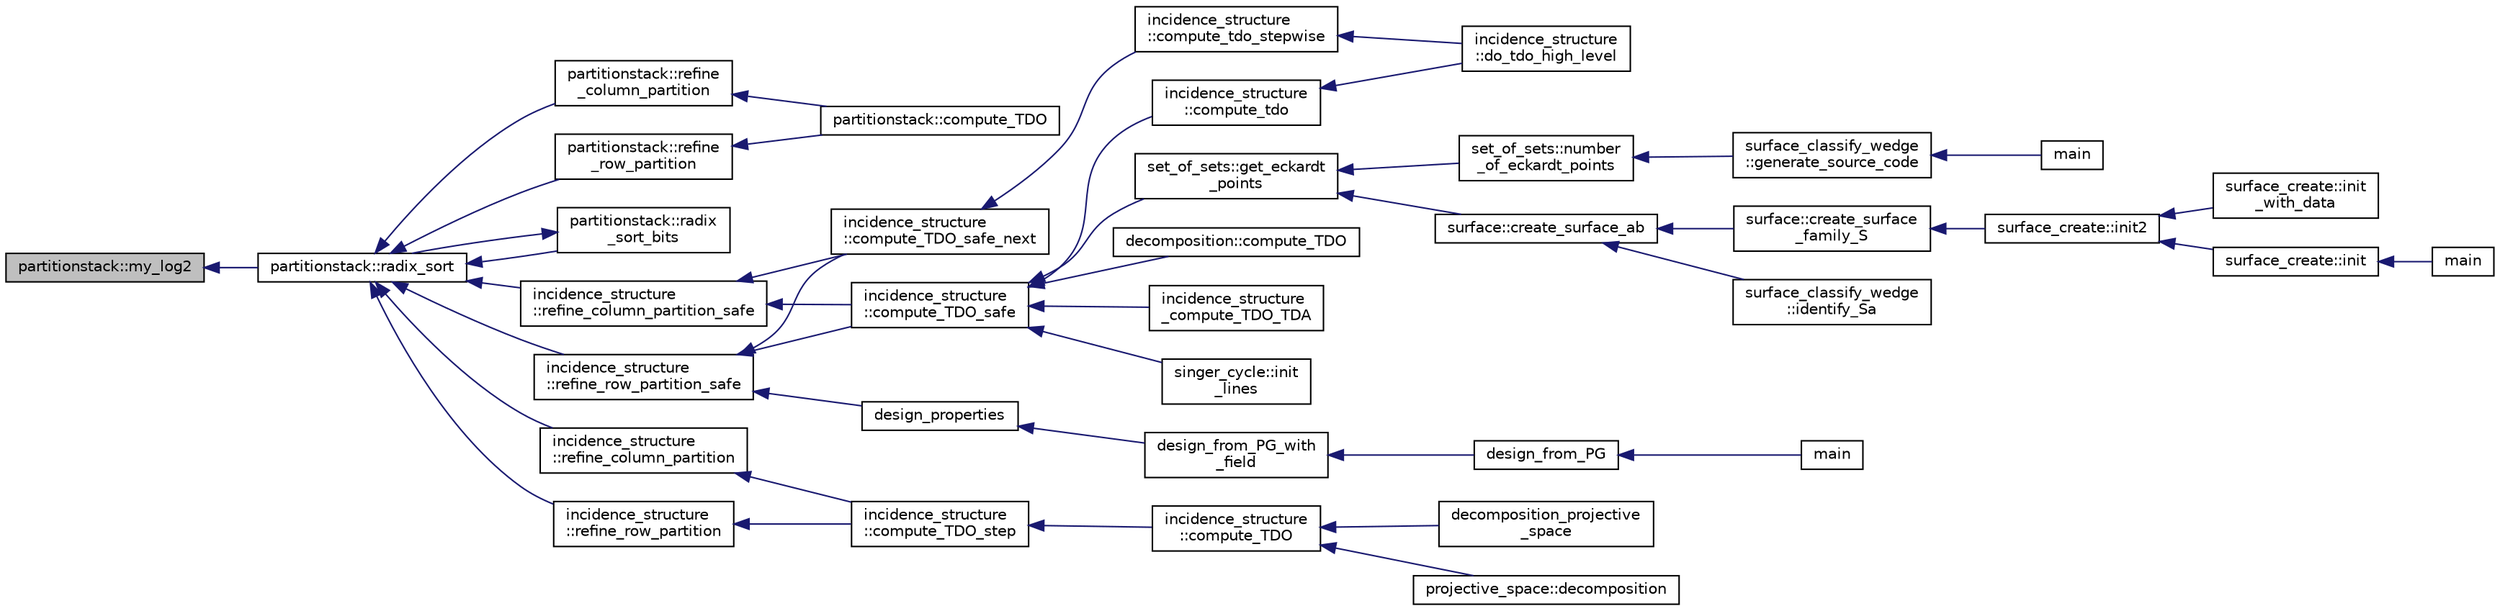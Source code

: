 digraph "partitionstack::my_log2"
{
  edge [fontname="Helvetica",fontsize="10",labelfontname="Helvetica",labelfontsize="10"];
  node [fontname="Helvetica",fontsize="10",shape=record];
  rankdir="LR";
  Node473 [label="partitionstack::my_log2",height=0.2,width=0.4,color="black", fillcolor="grey75", style="filled", fontcolor="black"];
  Node473 -> Node474 [dir="back",color="midnightblue",fontsize="10",style="solid",fontname="Helvetica"];
  Node474 [label="partitionstack::radix_sort",height=0.2,width=0.4,color="black", fillcolor="white", style="filled",URL="$d3/d87/classpartitionstack.html#a9ab564e8289467768e46fea7d6f8711e"];
  Node474 -> Node475 [dir="back",color="midnightblue",fontsize="10",style="solid",fontname="Helvetica"];
  Node475 [label="partitionstack::refine\l_column_partition",height=0.2,width=0.4,color="black", fillcolor="white", style="filled",URL="$d3/d87/classpartitionstack.html#a6a03122f333fff632293b8a4ebdd2803"];
  Node475 -> Node476 [dir="back",color="midnightblue",fontsize="10",style="solid",fontname="Helvetica"];
  Node476 [label="partitionstack::compute_TDO",height=0.2,width=0.4,color="black", fillcolor="white", style="filled",URL="$d3/d87/classpartitionstack.html#a40d83b004c2f2312d231de8bab671ebb"];
  Node474 -> Node477 [dir="back",color="midnightblue",fontsize="10",style="solid",fontname="Helvetica"];
  Node477 [label="partitionstack::refine\l_row_partition",height=0.2,width=0.4,color="black", fillcolor="white", style="filled",URL="$d3/d87/classpartitionstack.html#aa52dc8b86c34cf2455733e58e4f0e9e0"];
  Node477 -> Node476 [dir="back",color="midnightblue",fontsize="10",style="solid",fontname="Helvetica"];
  Node474 -> Node478 [dir="back",color="midnightblue",fontsize="10",style="solid",fontname="Helvetica"];
  Node478 [label="partitionstack::radix\l_sort_bits",height=0.2,width=0.4,color="black", fillcolor="white", style="filled",URL="$d3/d87/classpartitionstack.html#a378eaab913db223d678a086f372ad81d"];
  Node478 -> Node474 [dir="back",color="midnightblue",fontsize="10",style="solid",fontname="Helvetica"];
  Node474 -> Node479 [dir="back",color="midnightblue",fontsize="10",style="solid",fontname="Helvetica"];
  Node479 [label="incidence_structure\l::refine_column_partition_safe",height=0.2,width=0.4,color="black", fillcolor="white", style="filled",URL="$da/d8a/classincidence__structure.html#a958f8ddce2d53753adb1df588bf0e721"];
  Node479 -> Node480 [dir="back",color="midnightblue",fontsize="10",style="solid",fontname="Helvetica"];
  Node480 [label="incidence_structure\l::compute_TDO_safe_next",height=0.2,width=0.4,color="black", fillcolor="white", style="filled",URL="$da/d8a/classincidence__structure.html#a7c315a348fc6bed0f8642767cc9cd7d1"];
  Node480 -> Node481 [dir="back",color="midnightblue",fontsize="10",style="solid",fontname="Helvetica"];
  Node481 [label="incidence_structure\l::compute_tdo_stepwise",height=0.2,width=0.4,color="black", fillcolor="white", style="filled",URL="$da/d8a/classincidence__structure.html#a91a7039b74c96b39bcd084b02181f191"];
  Node481 -> Node482 [dir="back",color="midnightblue",fontsize="10",style="solid",fontname="Helvetica"];
  Node482 [label="incidence_structure\l::do_tdo_high_level",height=0.2,width=0.4,color="black", fillcolor="white", style="filled",URL="$da/d8a/classincidence__structure.html#a8840e820448ad980279f244a90888b77"];
  Node479 -> Node483 [dir="back",color="midnightblue",fontsize="10",style="solid",fontname="Helvetica"];
  Node483 [label="incidence_structure\l::compute_TDO_safe",height=0.2,width=0.4,color="black", fillcolor="white", style="filled",URL="$da/d8a/classincidence__structure.html#ab1409e71c4b6855e49edfd3526644202"];
  Node483 -> Node484 [dir="back",color="midnightblue",fontsize="10",style="solid",fontname="Helvetica"];
  Node484 [label="set_of_sets::get_eckardt\l_points",height=0.2,width=0.4,color="black", fillcolor="white", style="filled",URL="$da/dd6/classset__of__sets.html#af6713e71ef5a1b7cc7892d78900166c4"];
  Node484 -> Node485 [dir="back",color="midnightblue",fontsize="10",style="solid",fontname="Helvetica"];
  Node485 [label="set_of_sets::number\l_of_eckardt_points",height=0.2,width=0.4,color="black", fillcolor="white", style="filled",URL="$da/dd6/classset__of__sets.html#acf1d8689cc8ef9c4987d86c78be68302"];
  Node485 -> Node486 [dir="back",color="midnightblue",fontsize="10",style="solid",fontname="Helvetica"];
  Node486 [label="surface_classify_wedge\l::generate_source_code",height=0.2,width=0.4,color="black", fillcolor="white", style="filled",URL="$d7/d5c/classsurface__classify__wedge.html#a4cb31d5e7747571177fbdedf79631fd9"];
  Node486 -> Node487 [dir="back",color="midnightblue",fontsize="10",style="solid",fontname="Helvetica"];
  Node487 [label="main",height=0.2,width=0.4,color="black", fillcolor="white", style="filled",URL="$df/df8/surface__classify_8_c.html#a217dbf8b442f20279ea00b898af96f52"];
  Node484 -> Node488 [dir="back",color="midnightblue",fontsize="10",style="solid",fontname="Helvetica"];
  Node488 [label="surface::create_surface_ab",height=0.2,width=0.4,color="black", fillcolor="white", style="filled",URL="$d5/d88/classsurface.html#a9e0834d9fd3ea14957df1944ac40c847"];
  Node488 -> Node489 [dir="back",color="midnightblue",fontsize="10",style="solid",fontname="Helvetica"];
  Node489 [label="surface::create_surface\l_family_S",height=0.2,width=0.4,color="black", fillcolor="white", style="filled",URL="$d5/d88/classsurface.html#a820199c4eab279fad1085a308550fa8f"];
  Node489 -> Node490 [dir="back",color="midnightblue",fontsize="10",style="solid",fontname="Helvetica"];
  Node490 [label="surface_create::init2",height=0.2,width=0.4,color="black", fillcolor="white", style="filled",URL="$de/da4/classsurface__create.html#a0d600640f7dd62d5a6c36443effdab59"];
  Node490 -> Node491 [dir="back",color="midnightblue",fontsize="10",style="solid",fontname="Helvetica"];
  Node491 [label="surface_create::init\l_with_data",height=0.2,width=0.4,color="black", fillcolor="white", style="filled",URL="$de/da4/classsurface__create.html#a9226f687139676532adb1aa971fbade2"];
  Node490 -> Node492 [dir="back",color="midnightblue",fontsize="10",style="solid",fontname="Helvetica"];
  Node492 [label="surface_create::init",height=0.2,width=0.4,color="black", fillcolor="white", style="filled",URL="$de/da4/classsurface__create.html#ab0db5c12825f778e3caf8aa4da02eb06"];
  Node492 -> Node493 [dir="back",color="midnightblue",fontsize="10",style="solid",fontname="Helvetica"];
  Node493 [label="main",height=0.2,width=0.4,color="black", fillcolor="white", style="filled",URL="$d2/dfa/create__surface__main_8_c.html#a217dbf8b442f20279ea00b898af96f52"];
  Node488 -> Node494 [dir="back",color="midnightblue",fontsize="10",style="solid",fontname="Helvetica"];
  Node494 [label="surface_classify_wedge\l::identify_Sa",height=0.2,width=0.4,color="black", fillcolor="white", style="filled",URL="$d7/d5c/classsurface__classify__wedge.html#a8fdc22ea1850bd4da28ace84adb055a6"];
  Node483 -> Node495 [dir="back",color="midnightblue",fontsize="10",style="solid",fontname="Helvetica"];
  Node495 [label="decomposition::compute_TDO",height=0.2,width=0.4,color="black", fillcolor="white", style="filled",URL="$d3/d2b/classdecomposition.html#acde2ae0342c89d2ba817ecdc98813cbe"];
  Node483 -> Node496 [dir="back",color="midnightblue",fontsize="10",style="solid",fontname="Helvetica"];
  Node496 [label="incidence_structure\l::compute_tdo",height=0.2,width=0.4,color="black", fillcolor="white", style="filled",URL="$da/d8a/classincidence__structure.html#a74cfa0336bdb1b0d0eace43f330a2b0f"];
  Node496 -> Node482 [dir="back",color="midnightblue",fontsize="10",style="solid",fontname="Helvetica"];
  Node483 -> Node497 [dir="back",color="midnightblue",fontsize="10",style="solid",fontname="Helvetica"];
  Node497 [label="incidence_structure\l_compute_TDO_TDA",height=0.2,width=0.4,color="black", fillcolor="white", style="filled",URL="$df/d74/tl__geometry_8h.html#a63d0e7a207e173b92c0e560df4d8e980"];
  Node483 -> Node498 [dir="back",color="midnightblue",fontsize="10",style="solid",fontname="Helvetica"];
  Node498 [label="singer_cycle::init\l_lines",height=0.2,width=0.4,color="black", fillcolor="white", style="filled",URL="$d8/d13/classsinger__cycle.html#a817cbf613596d5db2cf5e926db8fa328"];
  Node474 -> Node499 [dir="back",color="midnightblue",fontsize="10",style="solid",fontname="Helvetica"];
  Node499 [label="incidence_structure\l::refine_row_partition_safe",height=0.2,width=0.4,color="black", fillcolor="white", style="filled",URL="$da/d8a/classincidence__structure.html#ae84b2dc0f1a0cd1f9acfadcae21e3745"];
  Node499 -> Node500 [dir="back",color="midnightblue",fontsize="10",style="solid",fontname="Helvetica"];
  Node500 [label="design_properties",height=0.2,width=0.4,color="black", fillcolor="white", style="filled",URL="$d9/dc2/apps_2combinatorics_2design_8_c.html#a7d7aac893d68b4a25d1ab91b57ae2af1"];
  Node500 -> Node501 [dir="back",color="midnightblue",fontsize="10",style="solid",fontname="Helvetica"];
  Node501 [label="design_from_PG_with\l_field",height=0.2,width=0.4,color="black", fillcolor="white", style="filled",URL="$d9/dc2/apps_2combinatorics_2design_8_c.html#a5d0ddbe05228e631bc5fc469bc9ba6dd"];
  Node501 -> Node502 [dir="back",color="midnightblue",fontsize="10",style="solid",fontname="Helvetica"];
  Node502 [label="design_from_PG",height=0.2,width=0.4,color="black", fillcolor="white", style="filled",URL="$d9/dc2/apps_2combinatorics_2design_8_c.html#aaac4564bcb168115351dacf8aefd1001"];
  Node502 -> Node503 [dir="back",color="midnightblue",fontsize="10",style="solid",fontname="Helvetica"];
  Node503 [label="main",height=0.2,width=0.4,color="black", fillcolor="white", style="filled",URL="$d9/dc2/apps_2combinatorics_2design_8_c.html#a217dbf8b442f20279ea00b898af96f52"];
  Node499 -> Node480 [dir="back",color="midnightblue",fontsize="10",style="solid",fontname="Helvetica"];
  Node499 -> Node483 [dir="back",color="midnightblue",fontsize="10",style="solid",fontname="Helvetica"];
  Node474 -> Node504 [dir="back",color="midnightblue",fontsize="10",style="solid",fontname="Helvetica"];
  Node504 [label="incidence_structure\l::refine_column_partition",height=0.2,width=0.4,color="black", fillcolor="white", style="filled",URL="$da/d8a/classincidence__structure.html#ac262f307c1531d67496129dc7890cda4"];
  Node504 -> Node505 [dir="back",color="midnightblue",fontsize="10",style="solid",fontname="Helvetica"];
  Node505 [label="incidence_structure\l::compute_TDO_step",height=0.2,width=0.4,color="black", fillcolor="white", style="filled",URL="$da/d8a/classincidence__structure.html#a6175accaa64033df34d722c594a8b827"];
  Node505 -> Node506 [dir="back",color="midnightblue",fontsize="10",style="solid",fontname="Helvetica"];
  Node506 [label="incidence_structure\l::compute_TDO",height=0.2,width=0.4,color="black", fillcolor="white", style="filled",URL="$da/d8a/classincidence__structure.html#a617e41f176be4a8d522036666342f65e"];
  Node506 -> Node507 [dir="back",color="midnightblue",fontsize="10",style="solid",fontname="Helvetica"];
  Node507 [label="decomposition_projective\l_space",height=0.2,width=0.4,color="black", fillcolor="white", style="filled",URL="$df/d74/tl__geometry_8h.html#a82c6b40b3138e3e5bae2299d49680ac1"];
  Node506 -> Node508 [dir="back",color="midnightblue",fontsize="10",style="solid",fontname="Helvetica"];
  Node508 [label="projective_space::decomposition",height=0.2,width=0.4,color="black", fillcolor="white", style="filled",URL="$d2/d17/classprojective__space.html#ae060ee525e7a974bce04d78be7f6dd51"];
  Node474 -> Node509 [dir="back",color="midnightblue",fontsize="10",style="solid",fontname="Helvetica"];
  Node509 [label="incidence_structure\l::refine_row_partition",height=0.2,width=0.4,color="black", fillcolor="white", style="filled",URL="$da/d8a/classincidence__structure.html#a6e1419be9f59e69fd83b44e6b11905ea"];
  Node509 -> Node505 [dir="back",color="midnightblue",fontsize="10",style="solid",fontname="Helvetica"];
}
